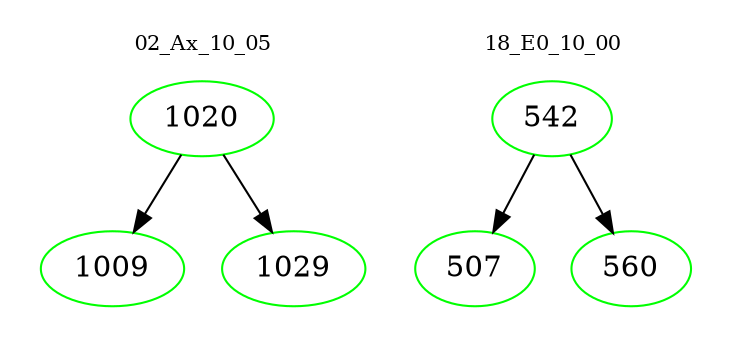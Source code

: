 digraph{
subgraph cluster_0 {
color = white
label = "02_Ax_10_05";
fontsize=10;
T0_1020 [label="1020", color="green"]
T0_1020 -> T0_1009 [color="black"]
T0_1009 [label="1009", color="green"]
T0_1020 -> T0_1029 [color="black"]
T0_1029 [label="1029", color="green"]
}
subgraph cluster_1 {
color = white
label = "18_E0_10_00";
fontsize=10;
T1_542 [label="542", color="green"]
T1_542 -> T1_507 [color="black"]
T1_507 [label="507", color="green"]
T1_542 -> T1_560 [color="black"]
T1_560 [label="560", color="green"]
}
}
